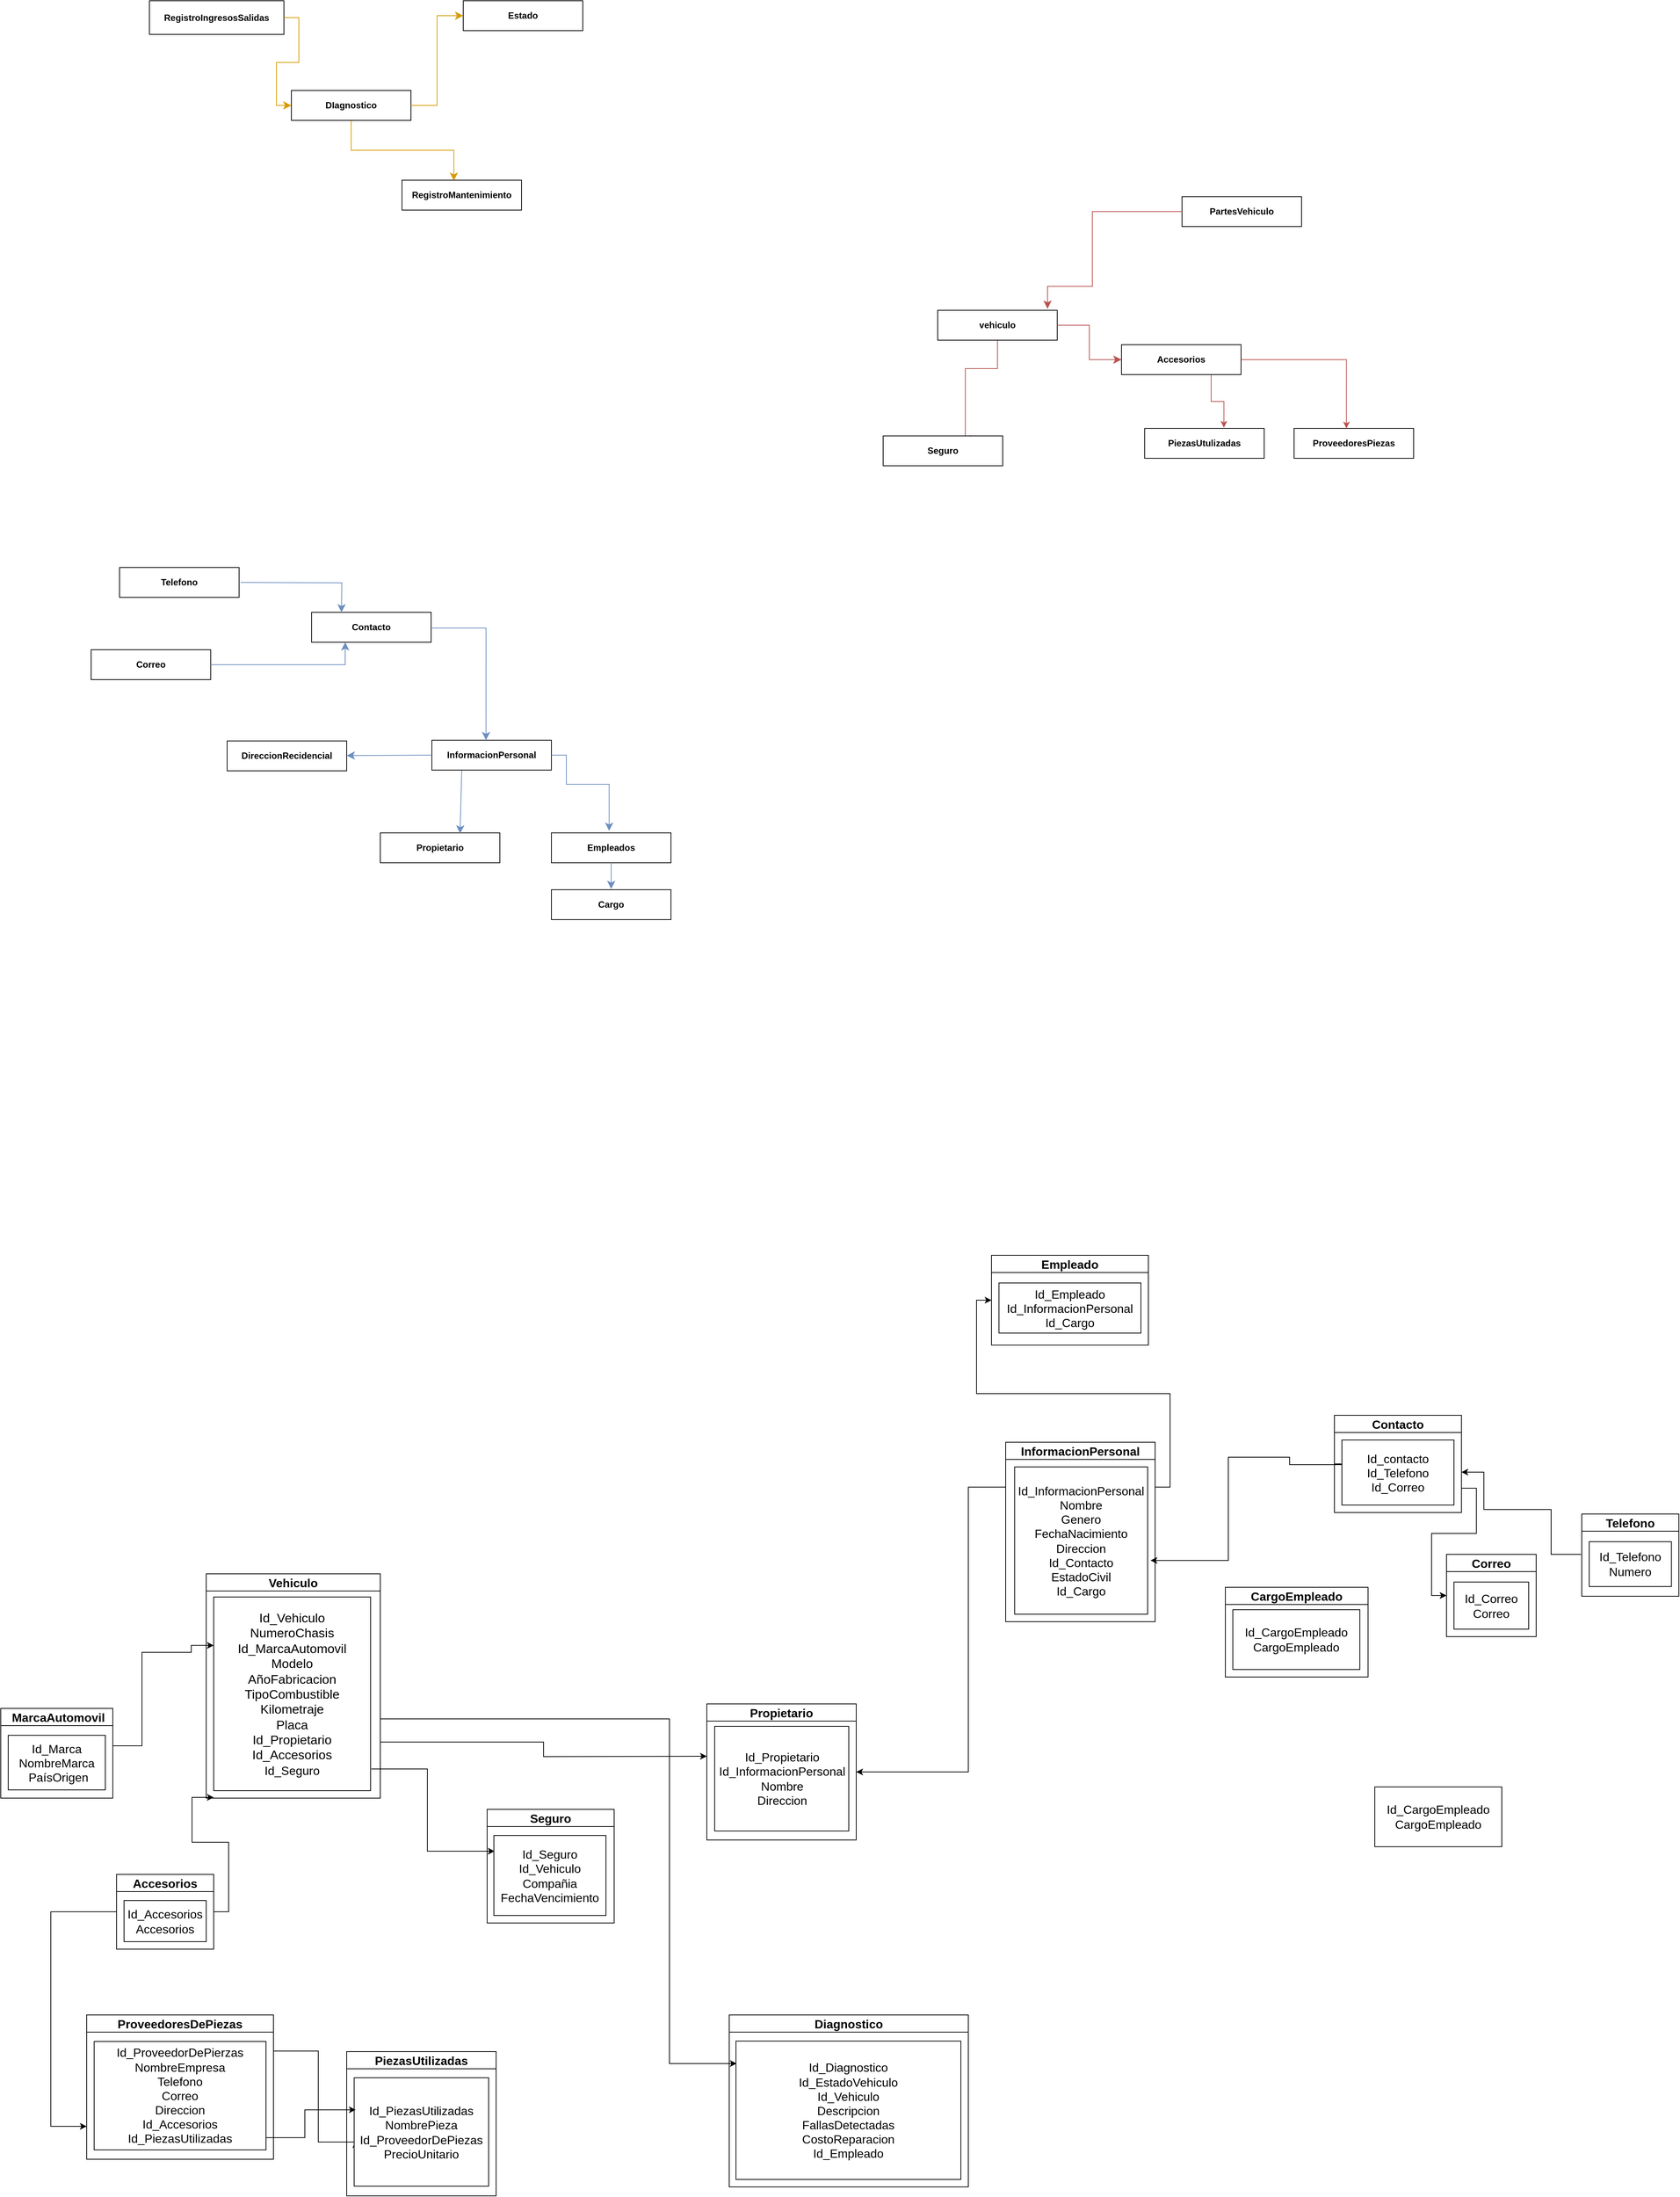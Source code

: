 <mxfile version="21.6.6" type="github">
  <diagram name="Page-1" id="v_KNb9IIgvCKRsmdT4mX">
    <mxGraphModel dx="5312" dy="3884" grid="1" gridSize="10" guides="1" tooltips="1" connect="1" arrows="1" fold="1" page="1" pageScale="1" pageWidth="850" pageHeight="1100" math="0" shadow="0">
      <root>
        <mxCell id="0" />
        <mxCell id="1" parent="0" />
        <mxCell id="u1IWB9qOmliTQuYAhLdm-103" style="edgeStyle=orthogonalEdgeStyle;rounded=0;orthogonalLoop=1;jettySize=auto;html=1;exitX=0.5;exitY=1;exitDx=0;exitDy=0;entryX=0.664;entryY=0.107;entryDx=0;entryDy=0;entryPerimeter=0;fontSize=12;startSize=8;endSize=8;fillColor=#f8cecc;strokeColor=#b85450;" parent="1" source="4ENBnxS4jCJEMje_JMNm-1" target="4ENBnxS4jCJEMje_JMNm-11" edge="1">
          <mxGeometry relative="1" as="geometry">
            <Array as="points">
              <mxPoint x="80" y="-1547" />
              <mxPoint x="52" y="-1547" />
              <mxPoint x="52" y="-1493" />
            </Array>
          </mxGeometry>
        </mxCell>
        <mxCell id="4ENBnxS4jCJEMje_JMNm-1" value="" style="shape=table;startSize=0;container=1;collapsible=0;childLayout=tableLayout;" parent="1" vertex="1">
          <mxGeometry x="15" y="-1625" width="160" height="40" as="geometry" />
        </mxCell>
        <mxCell id="4ENBnxS4jCJEMje_JMNm-2" value="" style="shape=tableRow;horizontal=0;startSize=0;swimlaneHead=0;swimlaneBody=0;strokeColor=inherit;top=0;left=0;bottom=0;right=0;collapsible=0;dropTarget=0;fillColor=none;points=[[0,0.5],[1,0.5]];portConstraint=eastwest;" parent="4ENBnxS4jCJEMje_JMNm-1" vertex="1">
          <mxGeometry width="160" height="40" as="geometry" />
        </mxCell>
        <mxCell id="4ENBnxS4jCJEMje_JMNm-3" value="&lt;b&gt;vehiculo&lt;/b&gt;" style="shape=partialRectangle;html=1;whiteSpace=wrap;connectable=0;strokeColor=inherit;overflow=hidden;fillColor=none;top=0;left=0;bottom=0;right=0;pointerEvents=1;" parent="4ENBnxS4jCJEMje_JMNm-2" vertex="1">
          <mxGeometry width="160" height="40" as="geometry">
            <mxRectangle width="160" height="40" as="alternateBounds" />
          </mxGeometry>
        </mxCell>
        <mxCell id="4ENBnxS4jCJEMje_JMNm-4" value="" style="shape=table;startSize=0;container=1;collapsible=0;childLayout=tableLayout;" parent="1" vertex="1">
          <mxGeometry x="-731" y="-926" width="160" height="40" as="geometry" />
        </mxCell>
        <mxCell id="4ENBnxS4jCJEMje_JMNm-5" value="" style="shape=tableRow;horizontal=0;startSize=0;swimlaneHead=0;swimlaneBody=0;strokeColor=inherit;top=0;left=0;bottom=0;right=0;collapsible=0;dropTarget=0;fillColor=none;points=[[0,0.5],[1,0.5]];portConstraint=eastwest;" parent="4ENBnxS4jCJEMje_JMNm-4" vertex="1">
          <mxGeometry width="160" height="40" as="geometry" />
        </mxCell>
        <mxCell id="4ENBnxS4jCJEMje_JMNm-6" value="&lt;b&gt;Propietario&lt;/b&gt;" style="shape=partialRectangle;html=1;whiteSpace=wrap;connectable=0;strokeColor=inherit;overflow=hidden;fillColor=none;top=0;left=0;bottom=0;right=0;pointerEvents=1;" parent="4ENBnxS4jCJEMje_JMNm-5" vertex="1">
          <mxGeometry width="160" height="40" as="geometry">
            <mxRectangle width="160" height="40" as="alternateBounds" />
          </mxGeometry>
        </mxCell>
        <mxCell id="4ENBnxS4jCJEMje_JMNm-10" value="" style="shape=table;startSize=0;container=1;collapsible=0;childLayout=tableLayout;" parent="1" vertex="1">
          <mxGeometry x="-58" y="-1457" width="160" height="40" as="geometry" />
        </mxCell>
        <mxCell id="4ENBnxS4jCJEMje_JMNm-11" value="" style="shape=tableRow;horizontal=0;startSize=0;swimlaneHead=0;swimlaneBody=0;strokeColor=inherit;top=0;left=0;bottom=0;right=0;collapsible=0;dropTarget=0;fillColor=none;points=[[0,0.5],[1,0.5]];portConstraint=eastwest;" parent="4ENBnxS4jCJEMje_JMNm-10" vertex="1">
          <mxGeometry width="160" height="40" as="geometry" />
        </mxCell>
        <mxCell id="4ENBnxS4jCJEMje_JMNm-12" value="&lt;b&gt;Seguro&lt;/b&gt;" style="shape=partialRectangle;html=1;whiteSpace=wrap;connectable=0;strokeColor=inherit;overflow=hidden;fillColor=none;top=0;left=0;bottom=0;right=0;pointerEvents=1;" parent="4ENBnxS4jCJEMje_JMNm-11" vertex="1">
          <mxGeometry width="160" height="40" as="geometry">
            <mxRectangle width="160" height="40" as="alternateBounds" />
          </mxGeometry>
        </mxCell>
        <mxCell id="4ENBnxS4jCJEMje_JMNm-13" value="" style="shape=table;startSize=0;container=1;collapsible=0;childLayout=tableLayout;" parent="1" vertex="1">
          <mxGeometry x="-1040" y="-2039" width="180" height="45" as="geometry" />
        </mxCell>
        <mxCell id="4ENBnxS4jCJEMje_JMNm-14" value="" style="shape=tableRow;horizontal=0;startSize=0;swimlaneHead=0;swimlaneBody=0;strokeColor=inherit;top=0;left=0;bottom=0;right=0;collapsible=0;dropTarget=0;fillColor=none;points=[[0,0.5],[1,0.5]];portConstraint=eastwest;" parent="4ENBnxS4jCJEMje_JMNm-13" vertex="1">
          <mxGeometry width="180" height="45" as="geometry" />
        </mxCell>
        <mxCell id="4ENBnxS4jCJEMje_JMNm-15" value="&lt;b&gt;RegistroIngresosSalidas&lt;/b&gt;" style="shape=partialRectangle;html=1;whiteSpace=wrap;connectable=0;strokeColor=inherit;overflow=hidden;fillColor=none;top=0;left=0;bottom=0;right=0;pointerEvents=1;" parent="4ENBnxS4jCJEMje_JMNm-14" vertex="1">
          <mxGeometry width="180" height="45" as="geometry">
            <mxRectangle width="180" height="45" as="alternateBounds" />
          </mxGeometry>
        </mxCell>
        <mxCell id="gA-Kbzovyv9Dv5qTg1MU-6" style="edgeStyle=orthogonalEdgeStyle;rounded=0;orthogonalLoop=1;jettySize=auto;html=1;exitX=0.75;exitY=1;exitDx=0;exitDy=0;entryX=0.663;entryY=-0.025;entryDx=0;entryDy=0;entryPerimeter=0;fillColor=#f8cecc;strokeColor=#b85450;" parent="1" source="4ENBnxS4jCJEMje_JMNm-19" target="u1IWB9qOmliTQuYAhLdm-123" edge="1">
          <mxGeometry relative="1" as="geometry" />
        </mxCell>
        <mxCell id="4ENBnxS4jCJEMje_JMNm-19" value="" style="shape=table;startSize=0;container=1;collapsible=0;childLayout=tableLayout;" parent="1" vertex="1">
          <mxGeometry x="261" y="-1579" width="160" height="40" as="geometry" />
        </mxCell>
        <mxCell id="4ENBnxS4jCJEMje_JMNm-20" value="" style="shape=tableRow;horizontal=0;startSize=0;swimlaneHead=0;swimlaneBody=0;strokeColor=inherit;top=0;left=0;bottom=0;right=0;collapsible=0;dropTarget=0;fillColor=none;points=[[0,0.5],[1,0.5]];portConstraint=eastwest;" parent="4ENBnxS4jCJEMje_JMNm-19" vertex="1">
          <mxGeometry width="160" height="40" as="geometry" />
        </mxCell>
        <mxCell id="4ENBnxS4jCJEMje_JMNm-21" value="&lt;b&gt;Accesorios&lt;/b&gt;" style="shape=partialRectangle;html=1;whiteSpace=wrap;connectable=0;strokeColor=inherit;overflow=hidden;fillColor=none;top=0;left=0;bottom=0;right=0;pointerEvents=1;" parent="4ENBnxS4jCJEMje_JMNm-20" vertex="1">
          <mxGeometry width="160" height="40" as="geometry">
            <mxRectangle width="160" height="40" as="alternateBounds" />
          </mxGeometry>
        </mxCell>
        <mxCell id="u1IWB9qOmliTQuYAhLdm-108" value="" style="edgeStyle=orthogonalEdgeStyle;rounded=0;orthogonalLoop=1;jettySize=auto;html=1;fontSize=12;startSize=8;endSize=8;entryX=0.434;entryY=0.019;entryDx=0;entryDy=0;entryPerimeter=0;fillColor=#ffe6cc;strokeColor=#d79b00;" parent="1" source="4ENBnxS4jCJEMje_JMNm-22" target="u1IWB9qOmliTQuYAhLdm-88" edge="1">
          <mxGeometry relative="1" as="geometry">
            <mxPoint x="-780.723" y="-1731" as="targetPoint" />
          </mxGeometry>
        </mxCell>
        <mxCell id="4ENBnxS4jCJEMje_JMNm-22" value="" style="shape=table;startSize=0;container=1;collapsible=0;childLayout=tableLayout;" parent="1" vertex="1">
          <mxGeometry x="-850" y="-1919" width="160" height="40" as="geometry" />
        </mxCell>
        <mxCell id="4ENBnxS4jCJEMje_JMNm-23" value="" style="shape=tableRow;horizontal=0;startSize=0;swimlaneHead=0;swimlaneBody=0;strokeColor=inherit;top=0;left=0;bottom=0;right=0;collapsible=0;dropTarget=0;fillColor=none;points=[[0,0.5],[1,0.5]];portConstraint=eastwest;" parent="4ENBnxS4jCJEMje_JMNm-22" vertex="1">
          <mxGeometry width="160" height="40" as="geometry" />
        </mxCell>
        <mxCell id="4ENBnxS4jCJEMje_JMNm-24" value="&lt;b&gt;DIagnostico&lt;/b&gt;" style="shape=partialRectangle;html=1;whiteSpace=wrap;connectable=0;strokeColor=inherit;overflow=hidden;fillColor=none;top=0;left=0;bottom=0;right=0;pointerEvents=1;" parent="4ENBnxS4jCJEMje_JMNm-23" vertex="1">
          <mxGeometry width="160" height="40" as="geometry">
            <mxRectangle width="160" height="40" as="alternateBounds" />
          </mxGeometry>
        </mxCell>
        <mxCell id="u1IWB9qOmliTQuYAhLdm-117" style="edgeStyle=none;curved=1;rounded=0;orthogonalLoop=1;jettySize=auto;html=1;exitX=0.25;exitY=1;exitDx=0;exitDy=0;entryX=0.667;entryY=0.021;entryDx=0;entryDy=0;entryPerimeter=0;fontSize=12;startSize=8;endSize=8;fillColor=#dae8fc;strokeColor=#6c8ebf;" parent="1" source="4ENBnxS4jCJEMje_JMNm-25" target="4ENBnxS4jCJEMje_JMNm-5" edge="1">
          <mxGeometry relative="1" as="geometry" />
        </mxCell>
        <mxCell id="4ENBnxS4jCJEMje_JMNm-25" value="" style="shape=table;startSize=0;container=1;collapsible=0;childLayout=tableLayout;" parent="1" vertex="1">
          <mxGeometry x="-662" y="-1050" width="160" height="40" as="geometry" />
        </mxCell>
        <mxCell id="4ENBnxS4jCJEMje_JMNm-26" value="" style="shape=tableRow;horizontal=0;startSize=0;swimlaneHead=0;swimlaneBody=0;strokeColor=inherit;top=0;left=0;bottom=0;right=0;collapsible=0;dropTarget=0;fillColor=none;points=[[0,0.5],[1,0.5]];portConstraint=eastwest;" parent="4ENBnxS4jCJEMje_JMNm-25" vertex="1">
          <mxGeometry width="160" height="40" as="geometry" />
        </mxCell>
        <mxCell id="4ENBnxS4jCJEMje_JMNm-27" value="&lt;b&gt;InformacionPersonal&lt;/b&gt;" style="shape=partialRectangle;html=1;whiteSpace=wrap;connectable=0;strokeColor=inherit;overflow=hidden;fillColor=none;top=0;left=0;bottom=0;right=0;pointerEvents=1;" parent="4ENBnxS4jCJEMje_JMNm-26" vertex="1">
          <mxGeometry width="160" height="40" as="geometry">
            <mxRectangle width="160" height="40" as="alternateBounds" />
          </mxGeometry>
        </mxCell>
        <mxCell id="4ENBnxS4jCJEMje_JMNm-28" value="" style="shape=table;startSize=0;container=1;collapsible=0;childLayout=tableLayout;" parent="1" vertex="1">
          <mxGeometry x="342" y="-1777" width="160" height="40" as="geometry" />
        </mxCell>
        <mxCell id="4ENBnxS4jCJEMje_JMNm-29" value="" style="shape=tableRow;horizontal=0;startSize=0;swimlaneHead=0;swimlaneBody=0;strokeColor=inherit;top=0;left=0;bottom=0;right=0;collapsible=0;dropTarget=0;fillColor=none;points=[[0,0.5],[1,0.5]];portConstraint=eastwest;" parent="4ENBnxS4jCJEMje_JMNm-28" vertex="1">
          <mxGeometry width="160" height="40" as="geometry" />
        </mxCell>
        <mxCell id="4ENBnxS4jCJEMje_JMNm-30" value="&lt;b&gt;PartesVehiculo&lt;/b&gt;" style="shape=partialRectangle;html=1;whiteSpace=wrap;connectable=0;strokeColor=inherit;overflow=hidden;fillColor=none;top=0;left=0;bottom=0;right=0;pointerEvents=1;" parent="4ENBnxS4jCJEMje_JMNm-29" vertex="1">
          <mxGeometry width="160" height="40" as="geometry">
            <mxRectangle width="160" height="40" as="alternateBounds" />
          </mxGeometry>
        </mxCell>
        <mxCell id="4ENBnxS4jCJEMje_JMNm-34" value="" style="shape=table;startSize=0;container=1;collapsible=0;childLayout=tableLayout;" parent="1" vertex="1">
          <mxGeometry x="-620" y="-2039" width="160" height="40" as="geometry" />
        </mxCell>
        <mxCell id="4ENBnxS4jCJEMje_JMNm-35" value="" style="shape=tableRow;horizontal=0;startSize=0;swimlaneHead=0;swimlaneBody=0;strokeColor=inherit;top=0;left=0;bottom=0;right=0;collapsible=0;dropTarget=0;fillColor=none;points=[[0,0.5],[1,0.5]];portConstraint=eastwest;" parent="4ENBnxS4jCJEMje_JMNm-34" vertex="1">
          <mxGeometry width="160" height="40" as="geometry" />
        </mxCell>
        <mxCell id="4ENBnxS4jCJEMje_JMNm-36" value="&lt;b&gt;Estado&lt;/b&gt;" style="shape=partialRectangle;html=1;whiteSpace=wrap;connectable=0;strokeColor=inherit;overflow=hidden;fillColor=none;top=0;left=0;bottom=0;right=0;pointerEvents=1;" parent="4ENBnxS4jCJEMje_JMNm-35" vertex="1">
          <mxGeometry width="160" height="40" as="geometry">
            <mxRectangle width="160" height="40" as="alternateBounds" />
          </mxGeometry>
        </mxCell>
        <mxCell id="4ENBnxS4jCJEMje_JMNm-37" value="" style="shape=table;startSize=0;container=1;collapsible=0;childLayout=tableLayout;" parent="1" vertex="1">
          <mxGeometry x="-823" y="-1221" width="160" height="40" as="geometry" />
        </mxCell>
        <mxCell id="4ENBnxS4jCJEMje_JMNm-38" value="" style="shape=tableRow;horizontal=0;startSize=0;swimlaneHead=0;swimlaneBody=0;strokeColor=inherit;top=0;left=0;bottom=0;right=0;collapsible=0;dropTarget=0;fillColor=none;points=[[0,0.5],[1,0.5]];portConstraint=eastwest;" parent="4ENBnxS4jCJEMje_JMNm-37" vertex="1">
          <mxGeometry width="160" height="40" as="geometry" />
        </mxCell>
        <mxCell id="4ENBnxS4jCJEMje_JMNm-39" value="&lt;b&gt;Contacto&lt;/b&gt;" style="shape=partialRectangle;html=1;whiteSpace=wrap;connectable=0;strokeColor=inherit;overflow=hidden;fillColor=none;top=0;left=0;bottom=0;right=0;pointerEvents=1;" parent="4ENBnxS4jCJEMje_JMNm-38" vertex="1">
          <mxGeometry width="160" height="40" as="geometry">
            <mxRectangle width="160" height="40" as="alternateBounds" />
          </mxGeometry>
        </mxCell>
        <mxCell id="gA-Kbzovyv9Dv5qTg1MU-23" style="edgeStyle=orthogonalEdgeStyle;rounded=0;orthogonalLoop=1;jettySize=auto;html=1;exitX=0.75;exitY=1;exitDx=0;exitDy=0;" parent="1" edge="1">
          <mxGeometry relative="1" as="geometry">
            <mxPoint x="-578" y="436" as="targetPoint" />
            <mxPoint x="-743" y="326" as="sourcePoint" />
            <Array as="points">
              <mxPoint x="-668" y="326" />
              <mxPoint x="-668" y="436" />
            </Array>
          </mxGeometry>
        </mxCell>
        <mxCell id="gA-Kbzovyv9Dv5qTg1MU-31" style="edgeStyle=orthogonalEdgeStyle;rounded=0;orthogonalLoop=1;jettySize=auto;html=1;exitX=1;exitY=0.75;exitDx=0;exitDy=0;" parent="1" source="u1IWB9qOmliTQuYAhLdm-1" edge="1">
          <mxGeometry relative="1" as="geometry">
            <mxPoint x="-294" y="309" as="targetPoint" />
          </mxGeometry>
        </mxCell>
        <mxCell id="gA-Kbzovyv9Dv5qTg1MU-49" style="edgeStyle=orthogonalEdgeStyle;rounded=0;orthogonalLoop=1;jettySize=auto;html=1;exitX=1;exitY=0.5;exitDx=0;exitDy=0;entryX=0.003;entryY=0.162;entryDx=0;entryDy=0;entryPerimeter=0;" parent="1" source="u1IWB9qOmliTQuYAhLdm-1" target="gA-Kbzovyv9Dv5qTg1MU-48" edge="1">
          <mxGeometry relative="1" as="geometry">
            <Array as="points">
              <mxPoint x="-344" y="259" />
              <mxPoint x="-344" y="720" />
            </Array>
          </mxGeometry>
        </mxCell>
        <mxCell id="u1IWB9qOmliTQuYAhLdm-1" value="Vehiculo" style="swimlane;whiteSpace=wrap;html=1;fontSize=16;fillColor=none;" parent="1" vertex="1">
          <mxGeometry x="-964" y="65" width="233" height="300" as="geometry">
            <mxRectangle x="-930" y="20" width="110" height="36" as="alternateBounds" />
          </mxGeometry>
        </mxCell>
        <mxCell id="u1IWB9qOmliTQuYAhLdm-2" value="&lt;div style=&quot;font-size: 17px;&quot;&gt;&lt;font style=&quot;font-size: 17px;&quot;&gt;Id_Vehiculo&lt;/font&gt;&lt;/div&gt;&lt;div style=&quot;font-size: 17px;&quot;&gt;&lt;font style=&quot;font-size: 17px;&quot;&gt;NumeroChasis&lt;/font&gt;&lt;/div&gt;&lt;div style=&quot;font-size: 17px;&quot;&gt;&lt;font style=&quot;font-size: 17px;&quot;&gt;Id_MarcaAutomovil&lt;/font&gt;&lt;/div&gt;&lt;div style=&quot;font-size: 17px;&quot;&gt;&lt;font style=&quot;font-size: 17px;&quot;&gt;Modelo&lt;/font&gt;&lt;/div&gt;&lt;div style=&quot;font-size: 17px;&quot;&gt;&lt;font style=&quot;font-size: 17px;&quot;&gt;AñoFabricacion&lt;/font&gt;&lt;/div&gt;&lt;div style=&quot;font-size: 17px;&quot;&gt;&lt;font style=&quot;font-size: 17px;&quot;&gt;TipoCombustible&lt;/font&gt;&lt;/div&gt;&lt;div style=&quot;font-size: 17px;&quot;&gt;&lt;font style=&quot;font-size: 17px;&quot;&gt;Kilometraje&lt;/font&gt;&lt;/div&gt;&lt;div style=&quot;font-size: 17px;&quot;&gt;&lt;font style=&quot;font-size: 17px;&quot;&gt;Placa&lt;/font&gt;&lt;/div&gt;&lt;div style=&quot;font-size: 17px;&quot;&gt;&lt;font style=&quot;font-size: 17px;&quot;&gt;Id_Propietario&lt;/font&gt;&lt;/div&gt;&lt;div style=&quot;font-size: 17px;&quot;&gt;&lt;font style=&quot;font-size: 17px;&quot;&gt;Id_Accesorios&lt;font style=&quot;font-size: 17px;&quot;&gt;&lt;br&gt;&lt;/font&gt;&lt;/font&gt;&lt;/div&gt;&lt;div&gt;Id_Seguro&lt;br&gt;&lt;/div&gt;" style="rounded=0;whiteSpace=wrap;html=1;fontSize=16;fillColor=none;" parent="u1IWB9qOmliTQuYAhLdm-1" vertex="1">
          <mxGeometry x="10" y="31" width="210" height="259" as="geometry" />
        </mxCell>
        <mxCell id="u1IWB9qOmliTQuYAhLdm-3" value="Propietario" style="swimlane;whiteSpace=wrap;html=1;fontSize=16;" parent="1" vertex="1">
          <mxGeometry x="-294" y="239" width="200" height="182" as="geometry">
            <mxRectangle x="-399" y="390" width="120" height="40" as="alternateBounds" />
          </mxGeometry>
        </mxCell>
        <mxCell id="u1IWB9qOmliTQuYAhLdm-5" value="&lt;div&gt;Id_Propietario&lt;/div&gt;&lt;div&gt;Id_InformacionPersonal&lt;br&gt;&lt;/div&gt;&lt;div&gt;Nombre&lt;/div&gt;&lt;div&gt;Direccion&lt;/div&gt;" style="rounded=0;whiteSpace=wrap;html=1;fontSize=16;" parent="u1IWB9qOmliTQuYAhLdm-3" vertex="1">
          <mxGeometry x="10.5" y="30" width="179.5" height="140" as="geometry" />
        </mxCell>
        <mxCell id="gA-Kbzovyv9Dv5qTg1MU-26" style="edgeStyle=orthogonalEdgeStyle;rounded=0;orthogonalLoop=1;jettySize=auto;html=1;exitX=0;exitY=0.25;exitDx=0;exitDy=0;entryX=1;entryY=0.5;entryDx=0;entryDy=0;" parent="1" source="u1IWB9qOmliTQuYAhLdm-9" target="u1IWB9qOmliTQuYAhLdm-3" edge="1">
          <mxGeometry relative="1" as="geometry">
            <Array as="points">
              <mxPoint x="56" y="-51" />
              <mxPoint x="56" y="330" />
            </Array>
          </mxGeometry>
        </mxCell>
        <mxCell id="gA-Kbzovyv9Dv5qTg1MU-30" style="edgeStyle=orthogonalEdgeStyle;rounded=0;orthogonalLoop=1;jettySize=auto;html=1;exitX=1;exitY=0.25;exitDx=0;exitDy=0;entryX=0;entryY=0.5;entryDx=0;entryDy=0;" parent="1" source="u1IWB9qOmliTQuYAhLdm-9" target="gA-Kbzovyv9Dv5qTg1MU-18" edge="1">
          <mxGeometry relative="1" as="geometry" />
        </mxCell>
        <mxCell id="u1IWB9qOmliTQuYAhLdm-9" value="InformacionPersonal" style="swimlane;whiteSpace=wrap;html=1;fontSize=16;" parent="1" vertex="1">
          <mxGeometry x="106" y="-111" width="200" height="240" as="geometry">
            <mxRectangle x="140" y="70" width="200" height="36" as="alternateBounds" />
          </mxGeometry>
        </mxCell>
        <mxCell id="u1IWB9qOmliTQuYAhLdm-11" value="&lt;div&gt;Id_InformacionPersonal&lt;/div&gt;&lt;div&gt;Nombre&lt;/div&gt;&lt;div&gt;Genero&lt;/div&gt;&lt;div&gt;FechaNacimiento&lt;/div&gt;&lt;div&gt;Direccion&lt;/div&gt;&lt;div&gt;Id_Contacto&lt;/div&gt;&lt;div&gt;EstadoCivil&lt;/div&gt;&lt;div&gt;Id_Cargo&lt;br&gt;&lt;/div&gt;" style="rounded=0;whiteSpace=wrap;html=1;fontSize=16;" parent="u1IWB9qOmliTQuYAhLdm-9" vertex="1">
          <mxGeometry x="12" y="33" width="178" height="197" as="geometry" />
        </mxCell>
        <mxCell id="gA-Kbzovyv9Dv5qTg1MU-35" style="edgeStyle=orthogonalEdgeStyle;rounded=0;orthogonalLoop=1;jettySize=auto;html=1;" parent="1" edge="1">
          <mxGeometry relative="1" as="geometry">
            <mxPoint x="716" y="-71" as="targetPoint" />
            <mxPoint x="876" y="39" as="sourcePoint" />
            <Array as="points">
              <mxPoint x="836" y="-21" />
              <mxPoint x="746" y="-21" />
              <mxPoint x="746" y="-71" />
            </Array>
          </mxGeometry>
        </mxCell>
        <mxCell id="u1IWB9qOmliTQuYAhLdm-12" value="Telefono" style="swimlane;whiteSpace=wrap;html=1;fontSize=16;" parent="1" vertex="1">
          <mxGeometry x="877" y="-15" width="130" height="110" as="geometry">
            <mxRectangle x="-70" y="440" width="110" height="38" as="alternateBounds" />
          </mxGeometry>
        </mxCell>
        <mxCell id="u1IWB9qOmliTQuYAhLdm-13" value="&lt;div&gt;Id_Telefono&lt;/div&gt;&lt;div&gt;Numero&lt;/div&gt;" style="rounded=0;whiteSpace=wrap;html=1;fontSize=16;" parent="u1IWB9qOmliTQuYAhLdm-12" vertex="1">
          <mxGeometry x="10" y="37" width="110" height="60" as="geometry" />
        </mxCell>
        <mxCell id="u1IWB9qOmliTQuYAhLdm-19" value="Correo" style="swimlane;whiteSpace=wrap;html=1;fontSize=16;" parent="1" vertex="1">
          <mxGeometry x="696" y="39" width="120" height="110" as="geometry">
            <mxRectangle x="1000" y="-170" width="90" height="40" as="alternateBounds" />
          </mxGeometry>
        </mxCell>
        <mxCell id="u1IWB9qOmliTQuYAhLdm-21" value="&lt;div&gt;Id_Correo&lt;/div&gt;&lt;div&gt;Correo&lt;br&gt;&lt;/div&gt;" style="rounded=0;whiteSpace=wrap;html=1;fontSize=16;" parent="u1IWB9qOmliTQuYAhLdm-19" vertex="1">
          <mxGeometry x="10" y="37" width="100" height="63" as="geometry" />
        </mxCell>
        <mxCell id="u1IWB9qOmliTQuYAhLdm-22" value="CargoEmpleado" style="swimlane;whiteSpace=wrap;html=1;fontSize=16;" parent="1" vertex="1">
          <mxGeometry x="400" y="83" width="191" height="120" as="geometry">
            <mxRectangle x="-162" y="680" width="120" height="36" as="alternateBounds" />
          </mxGeometry>
        </mxCell>
        <mxCell id="u1IWB9qOmliTQuYAhLdm-23" value="&lt;div&gt;Id_CargoEmpleado&lt;/div&gt;&lt;div&gt;CargoEmpleado&lt;/div&gt;" style="rounded=0;whiteSpace=wrap;html=1;fontSize=16;" parent="u1IWB9qOmliTQuYAhLdm-22" vertex="1">
          <mxGeometry x="10" y="30" width="170" height="80" as="geometry" />
        </mxCell>
        <mxCell id="gA-Kbzovyv9Dv5qTg1MU-33" style="edgeStyle=orthogonalEdgeStyle;rounded=0;orthogonalLoop=1;jettySize=auto;html=1;exitX=0;exitY=0.5;exitDx=0;exitDy=0;" parent="1" source="u1IWB9qOmliTQuYAhLdm-24" edge="1">
          <mxGeometry relative="1" as="geometry">
            <mxPoint x="-1124" y="804" as="targetPoint" />
            <Array as="points">
              <mxPoint x="-1172" y="517" />
              <mxPoint x="-1172" y="804" />
            </Array>
          </mxGeometry>
        </mxCell>
        <mxCell id="gA-Kbzovyv9Dv5qTg1MU-39" style="edgeStyle=orthogonalEdgeStyle;rounded=0;orthogonalLoop=1;jettySize=auto;html=1;exitX=1;exitY=0.5;exitDx=0;exitDy=0;" parent="1" source="u1IWB9qOmliTQuYAhLdm-24" edge="1">
          <mxGeometry relative="1" as="geometry">
            <mxPoint x="-954" y="364" as="targetPoint" />
            <Array as="points">
              <mxPoint x="-934" y="517" />
              <mxPoint x="-934" y="424" />
              <mxPoint x="-983" y="424" />
            </Array>
          </mxGeometry>
        </mxCell>
        <mxCell id="u1IWB9qOmliTQuYAhLdm-24" value="Accesorios" style="swimlane;whiteSpace=wrap;html=1;fontSize=16;" parent="1" vertex="1">
          <mxGeometry x="-1084" y="467" width="130" height="100" as="geometry">
            <mxRectangle x="-425" y="590" width="130" height="37" as="alternateBounds" />
          </mxGeometry>
        </mxCell>
        <mxCell id="u1IWB9qOmliTQuYAhLdm-26" value="&lt;div&gt;Id_Accesorios&lt;/div&gt;&lt;div&gt;Accesorios&lt;br&gt;&lt;/div&gt;" style="rounded=0;whiteSpace=wrap;html=1;fontSize=16;" parent="u1IWB9qOmliTQuYAhLdm-24" vertex="1">
          <mxGeometry x="10" y="35" width="110" height="55" as="geometry" />
        </mxCell>
        <mxCell id="u1IWB9qOmliTQuYAhLdm-27" value="Seguro" style="swimlane;whiteSpace=wrap;html=1;fontSize=16;" parent="1" vertex="1">
          <mxGeometry x="-588" y="380" width="170" height="152" as="geometry">
            <mxRectangle x="-240" y="80" width="100" height="40" as="alternateBounds" />
          </mxGeometry>
        </mxCell>
        <mxCell id="u1IWB9qOmliTQuYAhLdm-28" value="&lt;div&gt;Id_Seguro&lt;/div&gt;&lt;div&gt;Id_Vehiculo&lt;/div&gt;&lt;div&gt;Compañia&lt;/div&gt;&lt;div&gt;FechaVencimiento&lt;br&gt;&lt;/div&gt;" style="rounded=0;whiteSpace=wrap;html=1;fontSize=16;" parent="u1IWB9qOmliTQuYAhLdm-27" vertex="1">
          <mxGeometry x="9" y="35" width="150" height="107" as="geometry" />
        </mxCell>
        <mxCell id="gA-Kbzovyv9Dv5qTg1MU-12" style="edgeStyle=orthogonalEdgeStyle;rounded=0;orthogonalLoop=1;jettySize=auto;html=1;exitX=1;exitY=0.5;exitDx=0;exitDy=0;entryX=0;entryY=0.25;entryDx=0;entryDy=0;" parent="1" source="u1IWB9qOmliTQuYAhLdm-29" target="u1IWB9qOmliTQuYAhLdm-2" edge="1">
          <mxGeometry relative="1" as="geometry">
            <Array as="points">
              <mxPoint x="-1089" y="295" />
              <mxPoint x="-1050" y="295" />
              <mxPoint x="-1050" y="170" />
              <mxPoint x="-984" y="170" />
            </Array>
          </mxGeometry>
        </mxCell>
        <mxCell id="u1IWB9qOmliTQuYAhLdm-29" value="&amp;nbsp;MarcaAutomovil" style="swimlane;whiteSpace=wrap;html=1;fontSize=16;" parent="1" vertex="1">
          <mxGeometry x="-1239" y="245" width="150" height="120" as="geometry">
            <mxRectangle x="120" y="90" width="160" height="41" as="alternateBounds" />
          </mxGeometry>
        </mxCell>
        <mxCell id="u1IWB9qOmliTQuYAhLdm-40" value="&lt;div align=&quot;center&quot;&gt;&lt;div&gt;Id_Marca&lt;/div&gt;&lt;div&gt;NombreMarca&lt;br&gt;&lt;/div&gt;&amp;nbsp;PaísOrigen&lt;/div&gt;" style="rounded=0;whiteSpace=wrap;html=1;fontSize=16;align=center;" parent="u1IWB9qOmliTQuYAhLdm-29" vertex="1">
          <mxGeometry x="10" y="36" width="130" height="73" as="geometry" />
        </mxCell>
        <mxCell id="u1IWB9qOmliTQuYAhLdm-65" value="" style="shape=table;startSize=0;container=1;collapsible=0;childLayout=tableLayout;" parent="1" vertex="1">
          <mxGeometry x="-502" y="-926" width="160" height="40" as="geometry" />
        </mxCell>
        <mxCell id="u1IWB9qOmliTQuYAhLdm-66" value="" style="shape=tableRow;horizontal=0;startSize=0;swimlaneHead=0;swimlaneBody=0;strokeColor=inherit;top=0;left=0;bottom=0;right=0;collapsible=0;dropTarget=0;fillColor=none;points=[[0,0.5],[1,0.5]];portConstraint=eastwest;" parent="u1IWB9qOmliTQuYAhLdm-65" vertex="1">
          <mxGeometry width="160" height="40" as="geometry" />
        </mxCell>
        <mxCell id="u1IWB9qOmliTQuYAhLdm-67" value="&lt;b&gt;Empleados&lt;/b&gt;" style="shape=partialRectangle;html=1;whiteSpace=wrap;connectable=0;strokeColor=inherit;overflow=hidden;fillColor=none;top=0;left=0;bottom=0;right=0;pointerEvents=1;" parent="u1IWB9qOmliTQuYAhLdm-66" vertex="1">
          <mxGeometry width="160" height="40" as="geometry">
            <mxRectangle width="160" height="40" as="alternateBounds" />
          </mxGeometry>
        </mxCell>
        <mxCell id="u1IWB9qOmliTQuYAhLdm-68" value="" style="shape=table;startSize=0;container=1;collapsible=0;childLayout=tableLayout;" parent="1" vertex="1">
          <mxGeometry x="-502" y="-850" width="160" height="40" as="geometry" />
        </mxCell>
        <mxCell id="u1IWB9qOmliTQuYAhLdm-69" value="" style="shape=tableRow;horizontal=0;startSize=0;swimlaneHead=0;swimlaneBody=0;strokeColor=inherit;top=0;left=0;bottom=0;right=0;collapsible=0;dropTarget=0;fillColor=none;points=[[0,0.5],[1,0.5]];portConstraint=eastwest;" parent="u1IWB9qOmliTQuYAhLdm-68" vertex="1">
          <mxGeometry width="160" height="40" as="geometry" />
        </mxCell>
        <mxCell id="u1IWB9qOmliTQuYAhLdm-70" value="&lt;b&gt;Cargo&lt;/b&gt;" style="shape=partialRectangle;html=1;whiteSpace=wrap;connectable=0;strokeColor=inherit;overflow=hidden;fillColor=none;top=0;left=0;bottom=0;right=0;pointerEvents=1;" parent="u1IWB9qOmliTQuYAhLdm-69" vertex="1">
          <mxGeometry width="160" height="40" as="geometry">
            <mxRectangle width="160" height="40" as="alternateBounds" />
          </mxGeometry>
        </mxCell>
        <mxCell id="u1IWB9qOmliTQuYAhLdm-71" style="edgeStyle=none;curved=1;rounded=0;orthogonalLoop=1;jettySize=auto;html=1;fontSize=12;startSize=8;endSize=8;fillColor=#dae8fc;strokeColor=#6c8ebf;" parent="1" source="u1IWB9qOmliTQuYAhLdm-66" edge="1">
          <mxGeometry relative="1" as="geometry">
            <mxPoint x="-422" y="-851" as="targetPoint" />
          </mxGeometry>
        </mxCell>
        <mxCell id="u1IWB9qOmliTQuYAhLdm-73" style="edgeStyle=orthogonalEdgeStyle;rounded=0;orthogonalLoop=1;jettySize=auto;html=1;exitX=1;exitY=0.5;exitDx=0;exitDy=0;entryX=0;entryY=0.5;entryDx=0;entryDy=0;fontSize=12;startSize=8;endSize=8;fillColor=#f8cecc;strokeColor=#b85450;" parent="1" source="4ENBnxS4jCJEMje_JMNm-2" target="4ENBnxS4jCJEMje_JMNm-20" edge="1">
          <mxGeometry relative="1" as="geometry" />
        </mxCell>
        <mxCell id="u1IWB9qOmliTQuYAhLdm-81" style="edgeStyle=orthogonalEdgeStyle;rounded=0;orthogonalLoop=1;jettySize=auto;html=1;entryX=0.578;entryY=-0.016;entryDx=0;entryDy=0;entryPerimeter=0;fontSize=12;startSize=8;endSize=8;fillColor=#dae8fc;strokeColor=#6c8ebf;" parent="1" edge="1">
          <mxGeometry relative="1" as="geometry">
            <mxPoint x="-662" y="-1200" as="sourcePoint" />
            <mxPoint x="-589.52" y="-1050.0" as="targetPoint" />
            <Array as="points">
              <mxPoint x="-589" y="-1200" />
            </Array>
          </mxGeometry>
        </mxCell>
        <mxCell id="u1IWB9qOmliTQuYAhLdm-84" value="" style="shape=table;startSize=0;container=1;collapsible=0;childLayout=tableLayout;" parent="1" vertex="1">
          <mxGeometry x="-1118" y="-1171" width="160" height="40" as="geometry" />
        </mxCell>
        <mxCell id="u1IWB9qOmliTQuYAhLdm-85" value="" style="shape=tableRow;horizontal=0;startSize=0;swimlaneHead=0;swimlaneBody=0;strokeColor=inherit;top=0;left=0;bottom=0;right=0;collapsible=0;dropTarget=0;fillColor=none;points=[[0,0.5],[1,0.5]];portConstraint=eastwest;" parent="u1IWB9qOmliTQuYAhLdm-84" vertex="1">
          <mxGeometry width="160" height="40" as="geometry" />
        </mxCell>
        <mxCell id="u1IWB9qOmliTQuYAhLdm-86" value="&lt;b&gt;Correo&lt;/b&gt;" style="shape=partialRectangle;html=1;whiteSpace=wrap;connectable=0;strokeColor=inherit;overflow=hidden;fillColor=none;top=0;left=0;bottom=0;right=0;pointerEvents=1;" parent="u1IWB9qOmliTQuYAhLdm-85" vertex="1">
          <mxGeometry width="160" height="40" as="geometry">
            <mxRectangle width="160" height="40" as="alternateBounds" />
          </mxGeometry>
        </mxCell>
        <mxCell id="u1IWB9qOmliTQuYAhLdm-87" value="" style="shape=table;startSize=0;container=1;collapsible=0;childLayout=tableLayout;" parent="1" vertex="1">
          <mxGeometry x="-702" y="-1799" width="160" height="40" as="geometry" />
        </mxCell>
        <mxCell id="u1IWB9qOmliTQuYAhLdm-88" value="" style="shape=tableRow;horizontal=0;startSize=0;swimlaneHead=0;swimlaneBody=0;strokeColor=inherit;top=0;left=0;bottom=0;right=0;collapsible=0;dropTarget=0;fillColor=none;points=[[0,0.5],[1,0.5]];portConstraint=eastwest;" parent="u1IWB9qOmliTQuYAhLdm-87" vertex="1">
          <mxGeometry width="160" height="40" as="geometry" />
        </mxCell>
        <mxCell id="u1IWB9qOmliTQuYAhLdm-89" value="&lt;b&gt;RegistroMantenimiento&lt;/b&gt;" style="shape=partialRectangle;html=1;whiteSpace=wrap;connectable=0;strokeColor=inherit;overflow=hidden;fillColor=none;top=0;left=0;bottom=0;right=0;pointerEvents=1;" parent="u1IWB9qOmliTQuYAhLdm-88" vertex="1">
          <mxGeometry width="160" height="40" as="geometry">
            <mxRectangle width="160" height="40" as="alternateBounds" />
          </mxGeometry>
        </mxCell>
        <mxCell id="u1IWB9qOmliTQuYAhLdm-90" value="" style="shape=table;startSize=0;container=1;collapsible=0;childLayout=tableLayout;" parent="1" vertex="1">
          <mxGeometry x="-1080" y="-1281" width="160" height="40" as="geometry" />
        </mxCell>
        <mxCell id="u1IWB9qOmliTQuYAhLdm-91" value="" style="shape=tableRow;horizontal=0;startSize=0;swimlaneHead=0;swimlaneBody=0;strokeColor=inherit;top=0;left=0;bottom=0;right=0;collapsible=0;dropTarget=0;fillColor=none;points=[[0,0.5],[1,0.5]];portConstraint=eastwest;" parent="u1IWB9qOmliTQuYAhLdm-90" vertex="1">
          <mxGeometry width="160" height="40" as="geometry" />
        </mxCell>
        <mxCell id="u1IWB9qOmliTQuYAhLdm-92" value="&lt;b&gt;Telefono&lt;/b&gt;" style="shape=partialRectangle;html=1;whiteSpace=wrap;connectable=0;strokeColor=inherit;overflow=hidden;fillColor=none;top=0;left=0;bottom=0;right=0;pointerEvents=1;" parent="u1IWB9qOmliTQuYAhLdm-91" vertex="1">
          <mxGeometry width="160" height="40" as="geometry">
            <mxRectangle width="160" height="40" as="alternateBounds" />
          </mxGeometry>
        </mxCell>
        <mxCell id="u1IWB9qOmliTQuYAhLdm-93" style="edgeStyle=orthogonalEdgeStyle;rounded=0;orthogonalLoop=1;jettySize=auto;html=1;entryX=1;entryY=0.5;entryDx=0;entryDy=0;fontSize=12;startSize=8;endSize=8;fillColor=#dae8fc;strokeColor=#6c8ebf;" parent="1" edge="1">
          <mxGeometry relative="1" as="geometry">
            <mxPoint x="-918" y="-1261" as="sourcePoint" />
            <mxPoint x="-783.0" y="-1221" as="targetPoint" />
          </mxGeometry>
        </mxCell>
        <mxCell id="u1IWB9qOmliTQuYAhLdm-96" value="" style="shape=table;startSize=0;container=1;collapsible=0;childLayout=tableLayout;" parent="1" vertex="1">
          <mxGeometry x="-936" y="-1049" width="160" height="40" as="geometry" />
        </mxCell>
        <mxCell id="u1IWB9qOmliTQuYAhLdm-97" value="" style="shape=tableRow;horizontal=0;startSize=0;swimlaneHead=0;swimlaneBody=0;strokeColor=inherit;top=0;left=0;bottom=0;right=0;collapsible=0;dropTarget=0;fillColor=none;points=[[0,0.5],[1,0.5]];portConstraint=eastwest;" parent="u1IWB9qOmliTQuYAhLdm-96" vertex="1">
          <mxGeometry width="160" height="40" as="geometry" />
        </mxCell>
        <mxCell id="u1IWB9qOmliTQuYAhLdm-98" value="&lt;b&gt;DireccionRecidencial&lt;/b&gt;" style="shape=partialRectangle;html=1;whiteSpace=wrap;connectable=0;strokeColor=inherit;overflow=hidden;fillColor=none;top=0;left=0;bottom=0;right=0;pointerEvents=1;" parent="u1IWB9qOmliTQuYAhLdm-97" vertex="1">
          <mxGeometry width="160" height="40" as="geometry">
            <mxRectangle width="160" height="40" as="alternateBounds" />
          </mxGeometry>
        </mxCell>
        <mxCell id="u1IWB9qOmliTQuYAhLdm-100" style="edgeStyle=orthogonalEdgeStyle;rounded=0;orthogonalLoop=1;jettySize=auto;html=1;exitX=1;exitY=0.5;exitDx=0;exitDy=0;fontSize=12;startSize=8;endSize=8;fillColor=#dae8fc;strokeColor=#6c8ebf;" parent="1" source="u1IWB9qOmliTQuYAhLdm-85" edge="1">
          <mxGeometry relative="1" as="geometry">
            <mxPoint x="-778" y="-1181" as="targetPoint" />
            <Array as="points">
              <mxPoint x="-778" y="-1151" />
              <mxPoint x="-778" y="-1180" />
            </Array>
          </mxGeometry>
        </mxCell>
        <mxCell id="u1IWB9qOmliTQuYAhLdm-101" style="edgeStyle=orthogonalEdgeStyle;rounded=0;orthogonalLoop=1;jettySize=auto;html=1;exitX=0;exitY=0.5;exitDx=0;exitDy=0;fontSize=12;startSize=8;endSize=8;fillColor=#f8cecc;strokeColor=#b85450;" parent="1" source="4ENBnxS4jCJEMje_JMNm-29" edge="1">
          <mxGeometry relative="1" as="geometry">
            <mxPoint x="162" y="-1627" as="targetPoint" />
            <Array as="points">
              <mxPoint x="222" y="-1757" />
              <mxPoint x="222" y="-1657" />
              <mxPoint x="162" y="-1657" />
            </Array>
          </mxGeometry>
        </mxCell>
        <mxCell id="u1IWB9qOmliTQuYAhLdm-104" style="edgeStyle=orthogonalEdgeStyle;rounded=0;orthogonalLoop=1;jettySize=auto;html=1;exitX=1;exitY=0.5;exitDx=0;exitDy=0;entryX=0;entryY=0.5;entryDx=0;entryDy=0;fontSize=12;startSize=8;endSize=8;fillColor=#ffe6cc;strokeColor=#d79b00;" parent="1" source="4ENBnxS4jCJEMje_JMNm-23" target="4ENBnxS4jCJEMje_JMNm-35" edge="1">
          <mxGeometry relative="1" as="geometry" />
        </mxCell>
        <mxCell id="u1IWB9qOmliTQuYAhLdm-109" style="edgeStyle=orthogonalEdgeStyle;rounded=0;orthogonalLoop=1;jettySize=auto;html=1;exitX=1;exitY=0.5;exitDx=0;exitDy=0;fontSize=12;startSize=8;endSize=8;fillColor=#ffe6cc;strokeColor=#d79b00;" parent="1" source="4ENBnxS4jCJEMje_JMNm-14" target="4ENBnxS4jCJEMje_JMNm-23" edge="1">
          <mxGeometry relative="1" as="geometry" />
        </mxCell>
        <mxCell id="u1IWB9qOmliTQuYAhLdm-115" style="edgeStyle=none;curved=1;rounded=0;orthogonalLoop=1;jettySize=auto;html=1;entryX=0.5;entryY=1;entryDx=0;entryDy=0;fontSize=12;startSize=8;endSize=8;" parent="1" edge="1">
          <mxGeometry relative="1" as="geometry">
            <mxPoint x="-1164" y="380" as="sourcePoint" />
            <mxPoint x="-1164" y="380" as="targetPoint" />
          </mxGeometry>
        </mxCell>
        <mxCell id="u1IWB9qOmliTQuYAhLdm-118" style="edgeStyle=none;curved=1;rounded=0;orthogonalLoop=1;jettySize=auto;html=1;exitX=0;exitY=0.5;exitDx=0;exitDy=0;fontSize=12;startSize=8;endSize=8;fillColor=#dae8fc;strokeColor=#6c8ebf;" parent="1" source="4ENBnxS4jCJEMje_JMNm-26" target="u1IWB9qOmliTQuYAhLdm-97" edge="1">
          <mxGeometry relative="1" as="geometry" />
        </mxCell>
        <mxCell id="u1IWB9qOmliTQuYAhLdm-121" style="edgeStyle=orthogonalEdgeStyle;rounded=0;orthogonalLoop=1;jettySize=auto;html=1;exitX=1;exitY=0.5;exitDx=0;exitDy=0;entryX=0.483;entryY=-0.068;entryDx=0;entryDy=0;entryPerimeter=0;fontSize=12;startSize=8;endSize=8;fillColor=#dae8fc;strokeColor=#6c8ebf;" parent="1" source="4ENBnxS4jCJEMje_JMNm-26" target="u1IWB9qOmliTQuYAhLdm-66" edge="1">
          <mxGeometry relative="1" as="geometry">
            <Array as="points">
              <mxPoint x="-482" y="-1030" />
              <mxPoint x="-482" y="-991" />
              <mxPoint x="-425" y="-991" />
            </Array>
          </mxGeometry>
        </mxCell>
        <mxCell id="u1IWB9qOmliTQuYAhLdm-122" value="" style="shape=table;startSize=0;container=1;collapsible=0;childLayout=tableLayout;" parent="1" vertex="1">
          <mxGeometry x="292" y="-1467" width="160" height="40" as="geometry" />
        </mxCell>
        <mxCell id="u1IWB9qOmliTQuYAhLdm-123" value="" style="shape=tableRow;horizontal=0;startSize=0;swimlaneHead=0;swimlaneBody=0;strokeColor=inherit;top=0;left=0;bottom=0;right=0;collapsible=0;dropTarget=0;fillColor=none;points=[[0,0.5],[1,0.5]];portConstraint=eastwest;" parent="u1IWB9qOmliTQuYAhLdm-122" vertex="1">
          <mxGeometry width="160" height="40" as="geometry" />
        </mxCell>
        <mxCell id="u1IWB9qOmliTQuYAhLdm-124" value="&lt;b&gt;PiezasUtulizadas&lt;/b&gt;" style="shape=partialRectangle;html=1;whiteSpace=wrap;connectable=0;strokeColor=inherit;overflow=hidden;fillColor=none;top=0;left=0;bottom=0;right=0;pointerEvents=1;" parent="u1IWB9qOmliTQuYAhLdm-123" vertex="1">
          <mxGeometry width="160" height="40" as="geometry">
            <mxRectangle width="160" height="40" as="alternateBounds" />
          </mxGeometry>
        </mxCell>
        <mxCell id="gA-Kbzovyv9Dv5qTg1MU-42" style="edgeStyle=orthogonalEdgeStyle;rounded=0;orthogonalLoop=1;jettySize=auto;html=1;exitX=1;exitY=0.25;exitDx=0;exitDy=0;entryX=0.011;entryY=0.586;entryDx=0;entryDy=0;entryPerimeter=0;" parent="1" source="ZOqE0SFRBX0T_uuWOGWM-5" target="ZOqE0SFRBX0T_uuWOGWM-8" edge="1">
          <mxGeometry relative="1" as="geometry">
            <mxPoint x="-794" y="824" as="targetPoint" />
            <Array as="points">
              <mxPoint x="-814" y="703" />
              <mxPoint x="-814" y="825" />
            </Array>
          </mxGeometry>
        </mxCell>
        <mxCell id="ZOqE0SFRBX0T_uuWOGWM-5" value="ProveedoresDePiezas" style="swimlane;whiteSpace=wrap;html=1;fontSize=16;" parent="1" vertex="1">
          <mxGeometry x="-1124" y="655" width="250" height="193" as="geometry">
            <mxRectangle x="-1360" y="440" width="240" height="37" as="alternateBounds" />
          </mxGeometry>
        </mxCell>
        <mxCell id="ZOqE0SFRBX0T_uuWOGWM-6" value="&lt;div style=&quot;&quot;&gt;Id_ProveedorDePierzas&lt;br style=&quot;border-color: var(--border-color);&quot;&gt;&lt;span style=&quot;&quot;&gt;NombreEmpresa&lt;/span&gt;&lt;br style=&quot;border-color: var(--border-color);&quot;&gt;&lt;span style=&quot;&quot;&gt;Telefono&lt;/span&gt;&lt;br style=&quot;border-color: var(--border-color);&quot;&gt;&lt;span style=&quot;&quot;&gt;Correo&lt;/span&gt;&lt;br style=&quot;border-color: var(--border-color);&quot;&gt;&lt;span style=&quot;&quot;&gt;Direccion&lt;/span&gt;&lt;br&gt;&lt;/div&gt;&lt;div&gt;Id_Accesorios&lt;/div&gt;&lt;div&gt;Id_PiezasUtilizadas&lt;br&gt;&lt;/div&gt;" style="rounded=0;whiteSpace=wrap;html=1;fontSize=16;" parent="ZOqE0SFRBX0T_uuWOGWM-5" vertex="1">
          <mxGeometry x="10" y="35.5" width="230" height="145" as="geometry" />
        </mxCell>
        <mxCell id="ZOqE0SFRBX0T_uuWOGWM-7" value="PiezasUtilizadas" style="swimlane;whiteSpace=wrap;html=1;fontSize=16;" parent="1" vertex="1">
          <mxGeometry x="-776" y="704" width="200" height="193" as="geometry">
            <mxRectangle x="-970" y="380" width="240" height="37" as="alternateBounds" />
          </mxGeometry>
        </mxCell>
        <mxCell id="ZOqE0SFRBX0T_uuWOGWM-8" value="Id_PiezasUtilizadas&lt;br&gt;NombrePieza&lt;br&gt;Id_ProveedorDePiezas&lt;br&gt;PrecioUnitario&lt;br&gt;" style="rounded=0;whiteSpace=wrap;html=1;fontSize=16;" parent="ZOqE0SFRBX0T_uuWOGWM-7" vertex="1">
          <mxGeometry x="10" y="35" width="180" height="145" as="geometry" />
        </mxCell>
        <mxCell id="gA-Kbzovyv9Dv5qTg1MU-3" value="" style="shape=table;startSize=0;container=1;collapsible=0;childLayout=tableLayout;" parent="1" vertex="1">
          <mxGeometry x="492" y="-1467" width="160" height="40" as="geometry" />
        </mxCell>
        <mxCell id="gA-Kbzovyv9Dv5qTg1MU-4" value="" style="shape=tableRow;horizontal=0;startSize=0;swimlaneHead=0;swimlaneBody=0;strokeColor=inherit;top=0;left=0;bottom=0;right=0;collapsible=0;dropTarget=0;fillColor=none;points=[[0,0.5],[1,0.5]];portConstraint=eastwest;" parent="gA-Kbzovyv9Dv5qTg1MU-3" vertex="1">
          <mxGeometry width="160" height="40" as="geometry" />
        </mxCell>
        <mxCell id="gA-Kbzovyv9Dv5qTg1MU-5" value="&lt;b&gt;ProveedoresPiezas&lt;/b&gt;" style="shape=partialRectangle;html=1;whiteSpace=wrap;connectable=0;strokeColor=inherit;overflow=hidden;fillColor=none;top=0;left=0;bottom=0;right=0;pointerEvents=1;" parent="gA-Kbzovyv9Dv5qTg1MU-4" vertex="1">
          <mxGeometry width="160" height="40" as="geometry">
            <mxRectangle width="160" height="40" as="alternateBounds" />
          </mxGeometry>
        </mxCell>
        <mxCell id="gA-Kbzovyv9Dv5qTg1MU-7" style="edgeStyle=orthogonalEdgeStyle;rounded=0;orthogonalLoop=1;jettySize=auto;html=1;exitX=1;exitY=0.5;exitDx=0;exitDy=0;entryX=0.438;entryY=0;entryDx=0;entryDy=0;entryPerimeter=0;fillColor=#f8cecc;strokeColor=#b85450;" parent="1" source="4ENBnxS4jCJEMje_JMNm-20" target="gA-Kbzovyv9Dv5qTg1MU-4" edge="1">
          <mxGeometry relative="1" as="geometry" />
        </mxCell>
        <mxCell id="gA-Kbzovyv9Dv5qTg1MU-28" style="edgeStyle=orthogonalEdgeStyle;rounded=0;orthogonalLoop=1;jettySize=auto;html=1;exitX=0;exitY=0.5;exitDx=0;exitDy=0;entryX=1.022;entryY=0.635;entryDx=0;entryDy=0;entryPerimeter=0;" parent="1" source="gA-Kbzovyv9Dv5qTg1MU-8" target="u1IWB9qOmliTQuYAhLdm-11" edge="1">
          <mxGeometry relative="1" as="geometry">
            <Array as="points">
              <mxPoint x="636" y="-81" />
              <mxPoint x="486" y="-81" />
              <mxPoint x="486" y="-91" />
              <mxPoint x="404" y="-91" />
              <mxPoint x="404" y="47" />
            </Array>
          </mxGeometry>
        </mxCell>
        <mxCell id="gA-Kbzovyv9Dv5qTg1MU-36" style="edgeStyle=orthogonalEdgeStyle;rounded=0;orthogonalLoop=1;jettySize=auto;html=1;exitX=1;exitY=0.75;exitDx=0;exitDy=0;entryX=0;entryY=0.5;entryDx=0;entryDy=0;" parent="1" source="gA-Kbzovyv9Dv5qTg1MU-8" target="u1IWB9qOmliTQuYAhLdm-19" edge="1">
          <mxGeometry relative="1" as="geometry" />
        </mxCell>
        <mxCell id="gA-Kbzovyv9Dv5qTg1MU-8" value="Contacto" style="swimlane;whiteSpace=wrap;html=1;fontSize=16;" parent="1" vertex="1">
          <mxGeometry x="546" y="-147" width="170" height="130" as="geometry">
            <mxRectangle x="-240" y="80" width="100" height="40" as="alternateBounds" />
          </mxGeometry>
        </mxCell>
        <mxCell id="gA-Kbzovyv9Dv5qTg1MU-9" value="&lt;div&gt;Id_contacto&lt;/div&gt;&lt;div&gt;Id_Telefono&lt;/div&gt;&lt;div&gt;Id_Correo&lt;br&gt;&lt;/div&gt;" style="rounded=0;whiteSpace=wrap;html=1;fontSize=16;" parent="gA-Kbzovyv9Dv5qTg1MU-8" vertex="1">
          <mxGeometry x="10" y="33" width="150" height="87" as="geometry" />
        </mxCell>
        <mxCell id="gA-Kbzovyv9Dv5qTg1MU-18" value="Empleado" style="swimlane;whiteSpace=wrap;html=1;fontSize=16;" parent="1" vertex="1">
          <mxGeometry x="87" y="-361" width="210" height="120" as="geometry">
            <mxRectangle x="-240" y="80" width="100" height="40" as="alternateBounds" />
          </mxGeometry>
        </mxCell>
        <mxCell id="gA-Kbzovyv9Dv5qTg1MU-19" value="&lt;div&gt;Id_Empleado&lt;/div&gt;&lt;div&gt;Id_InformacionPersonal&lt;br&gt;&lt;/div&gt;&lt;div&gt;Id_Cargo&lt;br&gt;&lt;/div&gt;" style="rounded=0;whiteSpace=wrap;html=1;fontSize=16;" parent="gA-Kbzovyv9Dv5qTg1MU-18" vertex="1">
          <mxGeometry x="10" y="37" width="190" height="67" as="geometry" />
        </mxCell>
        <mxCell id="gA-Kbzovyv9Dv5qTg1MU-43" style="edgeStyle=orthogonalEdgeStyle;rounded=0;orthogonalLoop=1;jettySize=auto;html=1;exitX=1;exitY=0.75;exitDx=0;exitDy=0;" parent="1" edge="1">
          <mxGeometry relative="1" as="geometry">
            <mxPoint x="-884" y="819.1" as="sourcePoint" />
            <mxPoint x="-764" y="781.85" as="targetPoint" />
            <Array as="points">
              <mxPoint x="-832" y="818.85" />
              <mxPoint x="-832" y="781.85" />
            </Array>
          </mxGeometry>
        </mxCell>
        <mxCell id="gA-Kbzovyv9Dv5qTg1MU-47" value="Diagnostico" style="swimlane;whiteSpace=wrap;html=1;fontSize=16;" parent="1" vertex="1">
          <mxGeometry x="-264" y="655" width="320" height="230" as="geometry">
            <mxRectangle x="-240" y="80" width="100" height="40" as="alternateBounds" />
          </mxGeometry>
        </mxCell>
        <mxCell id="gA-Kbzovyv9Dv5qTg1MU-48" value="&lt;div&gt;Id_Diagnostico&lt;/div&gt;&lt;div&gt;Id_EstadoVehiculo&lt;/div&gt;&lt;div&gt;Id_Vehiculo&lt;/div&gt;&lt;div&gt;Descripcion&lt;/div&gt;&lt;div&gt;FallasDetectadas&lt;br&gt;&lt;/div&gt;&lt;div&gt;CostoReparacion&lt;br&gt;&lt;/div&gt;&lt;div&gt;Id_Empleado&lt;br&gt;&lt;/div&gt;" style="rounded=0;whiteSpace=wrap;html=1;fontSize=16;" parent="gA-Kbzovyv9Dv5qTg1MU-47" vertex="1">
          <mxGeometry x="9" y="35" width="301" height="185" as="geometry" />
        </mxCell>
        <mxCell id="xy5RpauP7srGhSzX9zFz-1" value="&lt;div&gt;Id_CargoEmpleado&lt;/div&gt;&lt;div&gt;CargoEmpleado&lt;/div&gt;" style="rounded=0;whiteSpace=wrap;html=1;fontSize=16;" vertex="1" parent="1">
          <mxGeometry x="600" y="350" width="170" height="80" as="geometry" />
        </mxCell>
      </root>
    </mxGraphModel>
  </diagram>
</mxfile>
